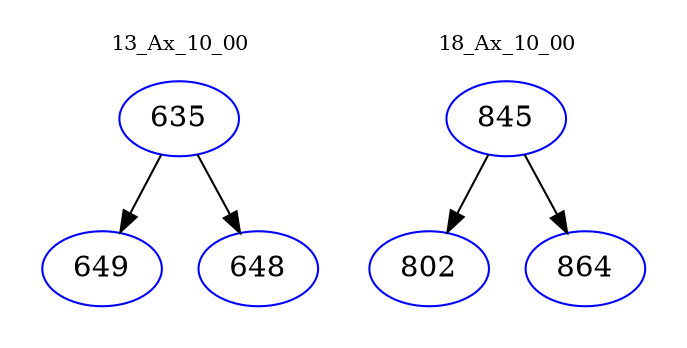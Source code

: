 digraph{
subgraph cluster_0 {
color = white
label = "13_Ax_10_00";
fontsize=10;
T0_635 [label="635", color="blue"]
T0_635 -> T0_649 [color="black"]
T0_649 [label="649", color="blue"]
T0_635 -> T0_648 [color="black"]
T0_648 [label="648", color="blue"]
}
subgraph cluster_1 {
color = white
label = "18_Ax_10_00";
fontsize=10;
T1_845 [label="845", color="blue"]
T1_845 -> T1_802 [color="black"]
T1_802 [label="802", color="blue"]
T1_845 -> T1_864 [color="black"]
T1_864 [label="864", color="blue"]
}
}
